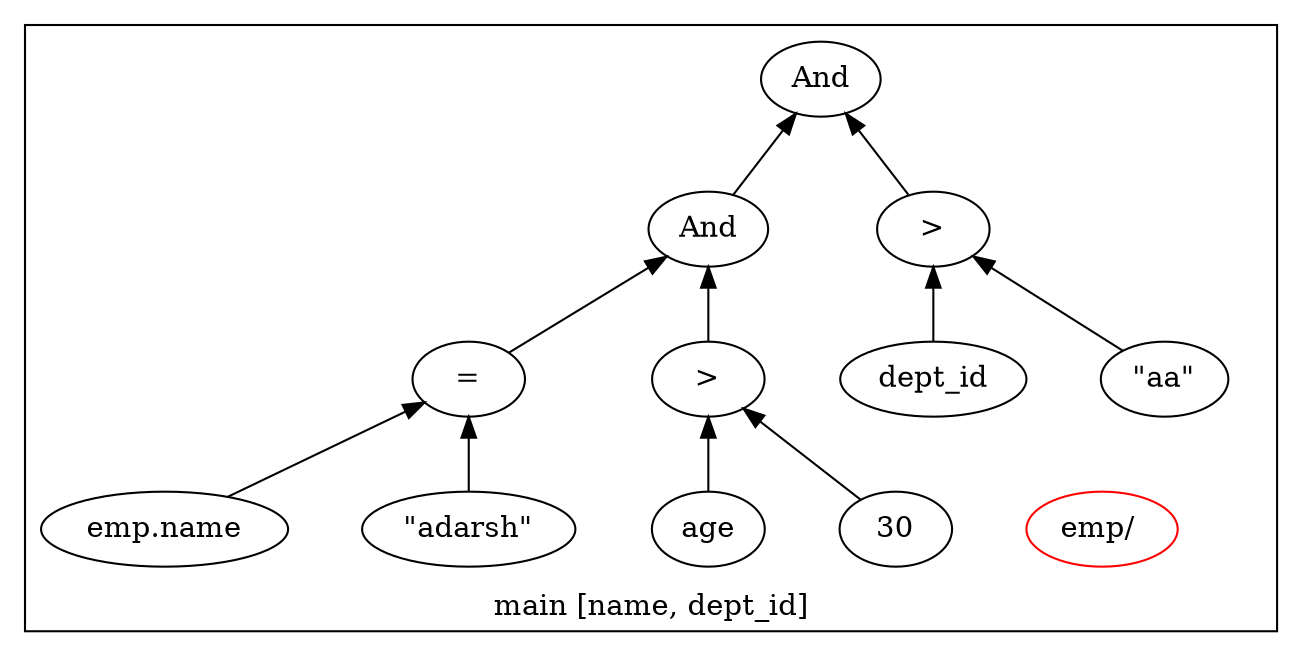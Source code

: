digraph example1 {
    rankdir=BT;
    nodesep=0.5;
    ordering="in";
  subgraph cluster_main {
    label = "main [name, dept_id]";
    "main_pt"[shape=point, color=white];
    "QUN_0"[label="emp/ ", color=red]
    exprnodeNodeId13v1[label="And"];
    exprnodeNodeId9v1 -> exprnodeNodeId13v1;
    exprnodeNodeId9v1[label="And"];
    exprnodeNodeId5v1 -> exprnodeNodeId9v1;
    exprnodeNodeId5v1[label="="];
    exprnodeNodeId3v1 -> exprnodeNodeId5v1;
    exprnodeNodeId3v1[label="emp.name"];
    exprnodeNodeId4v1 -> exprnodeNodeId5v1;
    exprnodeNodeId4v1[label="\"adarsh\""];
    exprnodeNodeId8v1 -> exprnodeNodeId9v1;
    exprnodeNodeId8v1[label=">"];
    exprnodeNodeId6v1 -> exprnodeNodeId8v1;
    exprnodeNodeId6v1[label="age"];
    exprnodeNodeId7v1 -> exprnodeNodeId8v1;
    exprnodeNodeId7v1[label="30"];
    exprnodeNodeId12v1 -> exprnodeNodeId13v1;
    exprnodeNodeId12v1[label=">"];
    exprnodeNodeId10v1 -> exprnodeNodeId12v1;
    exprnodeNodeId10v1[label="dept_id"];
    exprnodeNodeId11v1 -> exprnodeNodeId12v1;
    exprnodeNodeId11v1[label="\"aa\""];
}
}
